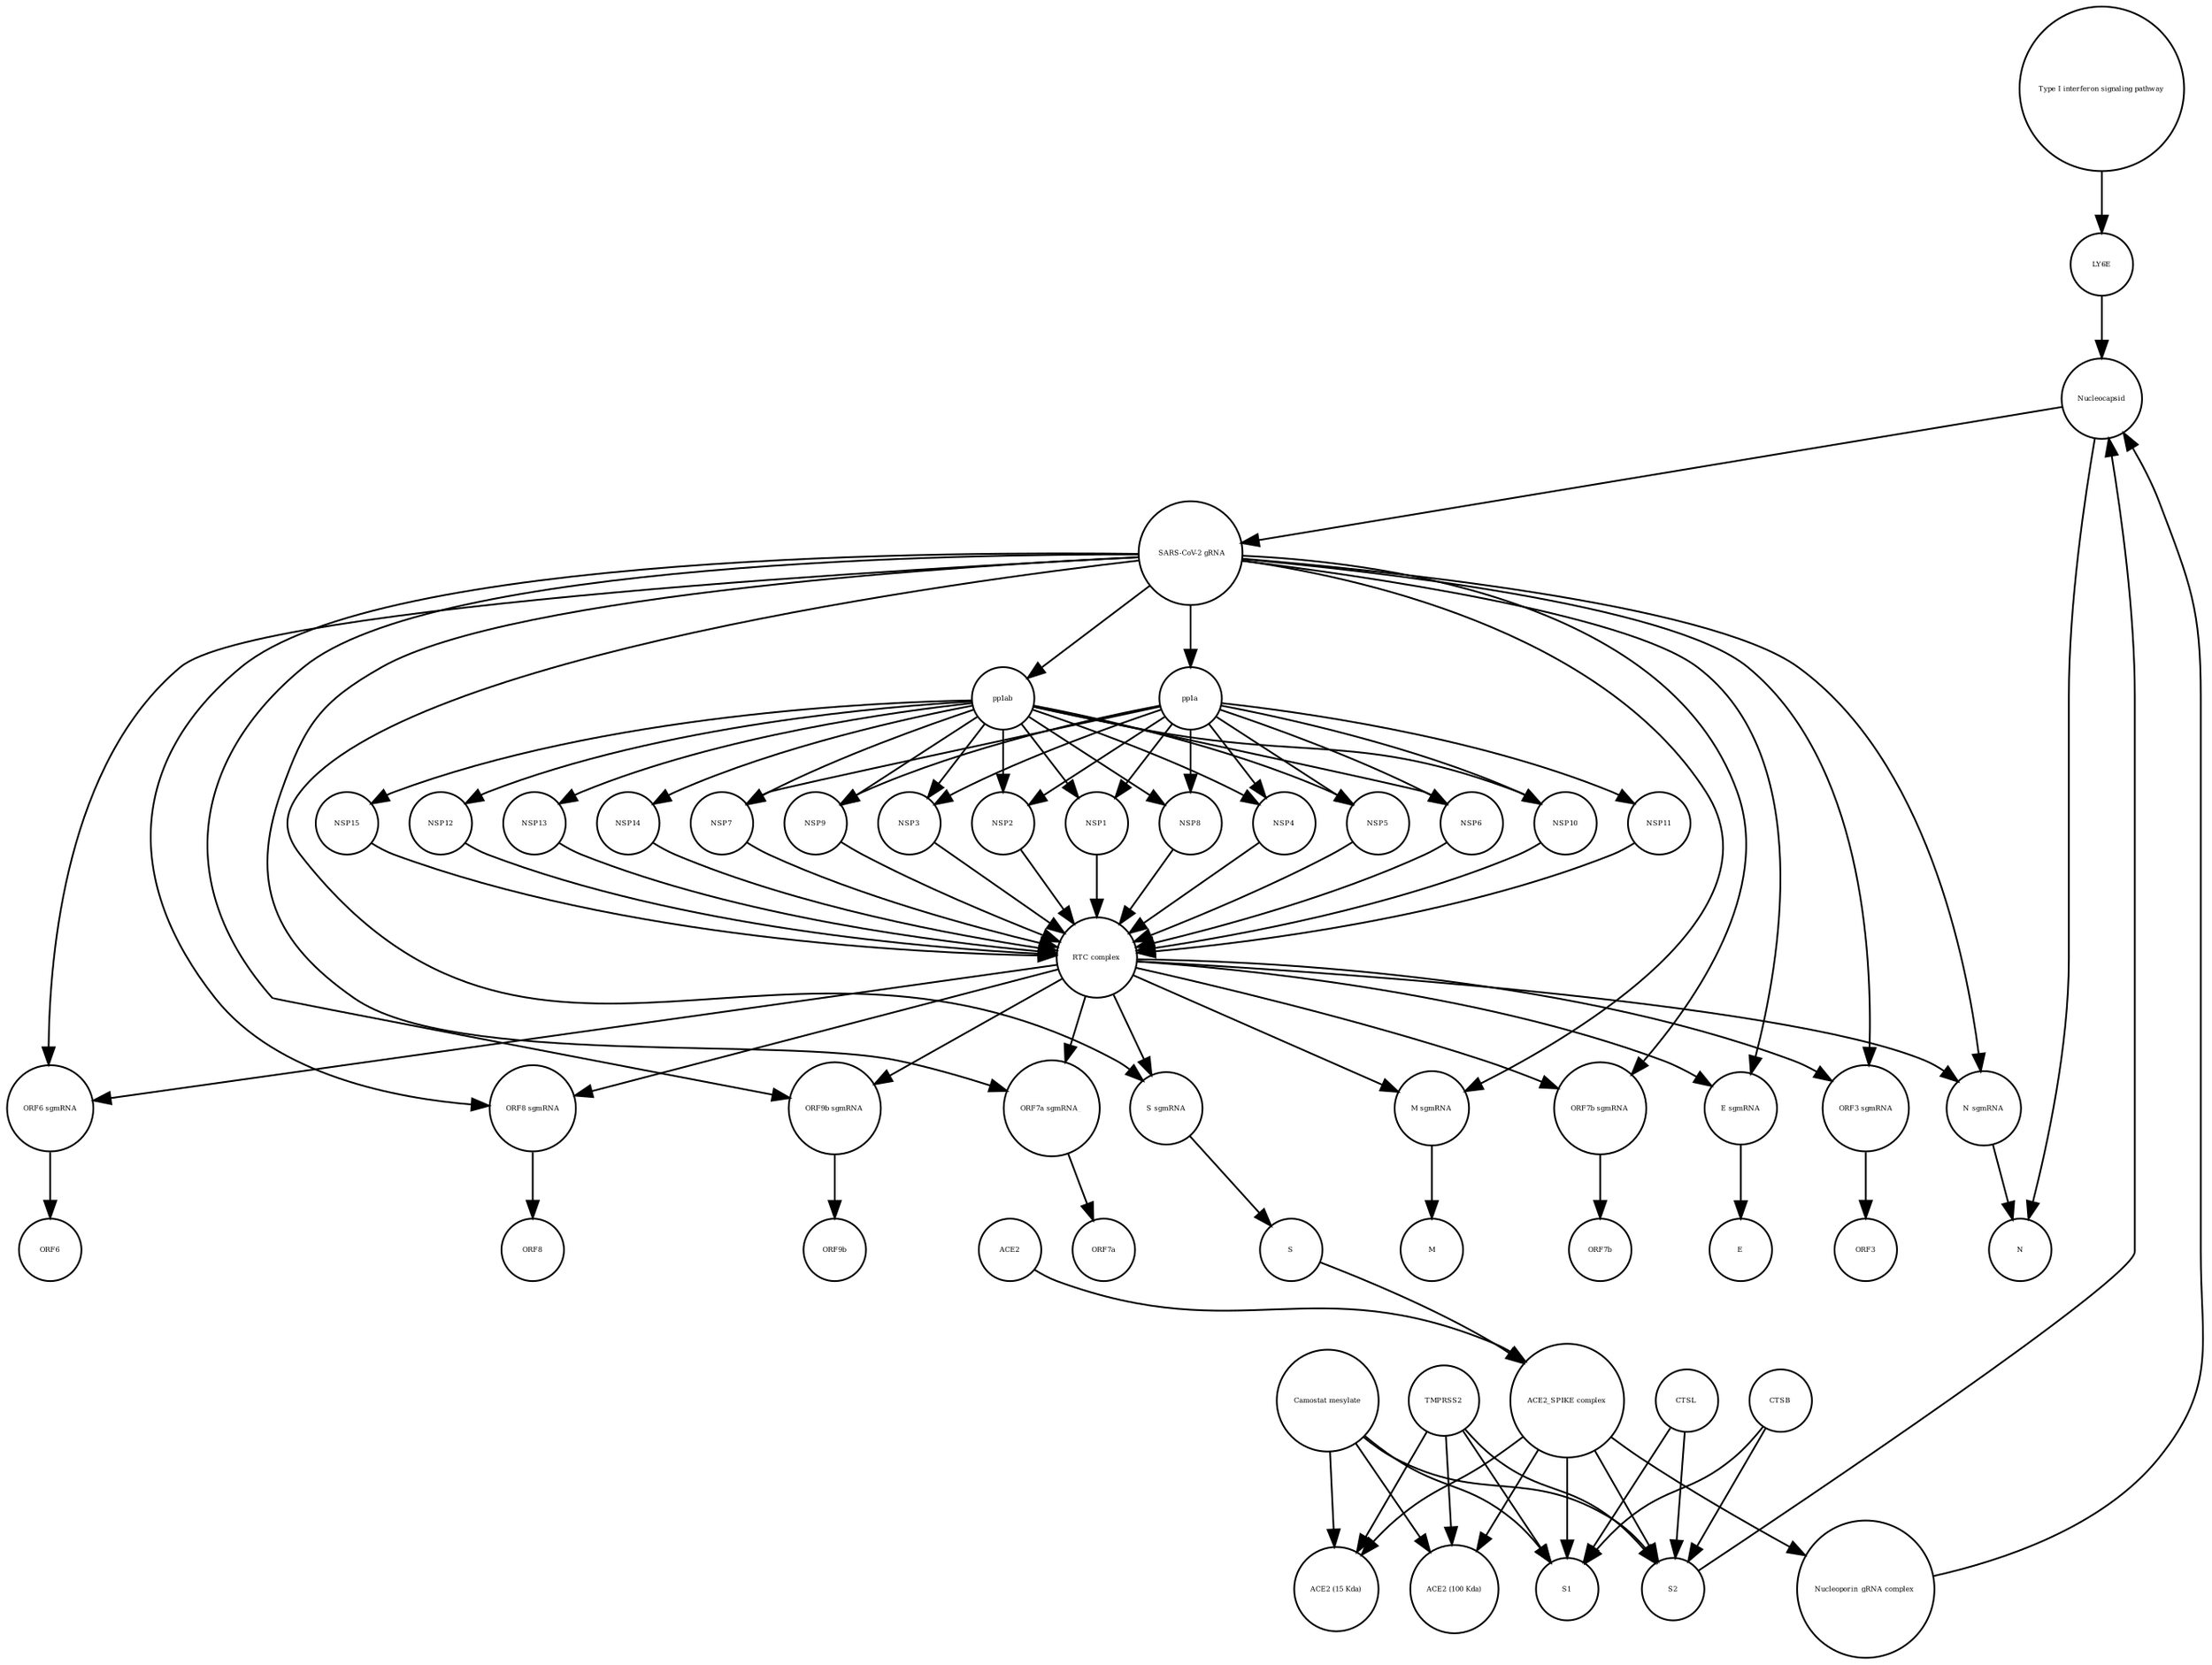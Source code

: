 strict digraph  {
"Type I interferon signaling pathway" [annotation="", bipartite=0, cls=phenotype, fontsize=4, label="Type I interferon signaling pathway", shape=circle];
LY6E [annotation="", bipartite=0, cls=macromolecule, fontsize=4, label=LY6E, shape=circle];
S1 [annotation="", bipartite=0, cls=macromolecule, fontsize=4, label=S1, shape=circle];
"S sgmRNA" [annotation="", bipartite=0, cls="nucleic acid feature", fontsize=4, label="S sgmRNA", shape=circle];
"N sgmRNA" [annotation="", bipartite=0, cls="nucleic acid feature", fontsize=4, label="N sgmRNA", shape=circle];
"ORF8 sgmRNA" [annotation="", bipartite=0, cls="nucleic acid feature", fontsize=4, label="ORF8 sgmRNA", shape=circle];
NSP2 [annotation="", bipartite=0, cls=macromolecule, fontsize=4, label=NSP2, shape=circle];
NSP12 [annotation="", bipartite=0, cls=macromolecule, fontsize=4, label=NSP12, shape=circle];
"ORF9b sgmRNA" [annotation="", bipartite=0, cls="nucleic acid feature", fontsize=4, label="ORF9b sgmRNA", shape=circle];
NSP13 [annotation="", bipartite=0, cls=macromolecule, fontsize=4, label=NSP13, shape=circle];
"ORF7a sgmRNA_" [annotation="", bipartite=0, cls="nucleic acid feature", fontsize=4, label="ORF7a sgmRNA_", shape=circle];
NSP1 [annotation="", bipartite=0, cls=macromolecule, fontsize=4, label=NSP1, shape=circle];
NSP8 [annotation="", bipartite=0, cls=macromolecule, fontsize=4, label=NSP8, shape=circle];
NSP4 [annotation="", bipartite=0, cls=macromolecule, fontsize=4, label=NSP4, shape=circle];
TMPRSS2 [annotation="", bipartite=0, cls=macromolecule, fontsize=4, label=TMPRSS2, shape=circle];
CTSB [annotation="", bipartite=0, cls=macromolecule, fontsize=4, label=CTSB, shape=circle];
NSP5 [annotation="", bipartite=0, cls=macromolecule, fontsize=4, label=NSP5, shape=circle];
NSP11 [annotation="", bipartite=0, cls=macromolecule, fontsize=4, label=NSP11, shape=circle];
"Camostat mesylate" [annotation="urn_miriam_pubchem.compound_2536", bipartite=0, cls="simple chemical", fontsize=4, label="Camostat mesylate", shape=circle];
Nucleocapsid [annotation="", bipartite=0, cls=complex, fontsize=4, label=Nucleocapsid, shape=circle];
S [annotation="", bipartite=0, cls=macromolecule, fontsize=4, label=S, shape=circle];
NSP6 [annotation="", bipartite=0, cls=macromolecule, fontsize=4, label=NSP6, shape=circle];
"M sgmRNA" [annotation="", bipartite=0, cls="nucleic acid feature", fontsize=4, label="M sgmRNA", shape=circle];
ORF6 [annotation="", bipartite=0, cls=macromolecule, fontsize=4, label=ORF6, shape=circle];
ACE2 [annotation="", bipartite=0, cls=macromolecule, fontsize=4, label=ACE2, shape=circle];
"ACE2_SPIKE complex" [annotation="", bipartite=0, cls=complex, fontsize=4, label="ACE2_SPIKE complex", shape=circle];
"ORF7b sgmRNA" [annotation="", bipartite=0, cls="nucleic acid feature", fontsize=4, label="ORF7b sgmRNA", shape=circle];
NSP14 [annotation="", bipartite=0, cls=macromolecule, fontsize=4, label=NSP14, shape=circle];
ORF3 [annotation="", bipartite=0, cls=macromolecule, fontsize=4, label=ORF3, shape=circle];
" SARS-CoV-2 gRNA" [annotation="", bipartite=0, cls="nucleic acid feature", fontsize=4, label=" SARS-CoV-2 gRNA", shape=circle];
ORF9b [annotation="", bipartite=0, cls=macromolecule, fontsize=4, label=ORF9b, shape=circle];
"E sgmRNA" [annotation="", bipartite=0, cls="nucleic acid feature", fontsize=4, label="E sgmRNA", shape=circle];
S2 [annotation="", bipartite=0, cls=macromolecule, fontsize=4, label=S2, shape=circle];
"ACE2 (15 Kda)" [annotation="", bipartite=0, cls=macromolecule, fontsize=4, label="ACE2 (15 Kda)", shape=circle];
"ACE2 (100 Kda)" [annotation="", bipartite=0, cls=macromolecule, fontsize=4, label="ACE2 (100 Kda)", shape=circle];
"ORF3 sgmRNA" [annotation="", bipartite=0, cls="nucleic acid feature", fontsize=4, label="ORF3 sgmRNA", shape=circle];
NSP10 [annotation="", bipartite=0, cls=macromolecule, fontsize=4, label=NSP10, shape=circle];
"RTC complex" [annotation="", bipartite=0, cls=complex, fontsize=4, label="RTC complex", shape=circle];
M [annotation="", bipartite=0, cls=macromolecule, fontsize=4, label=M, shape=circle];
"Nucleoporin_gRNA complex " [annotation="", bipartite=0, cls=complex, fontsize=4, label="Nucleoporin_gRNA complex ", shape=circle];
CTSL [annotation="", bipartite=0, cls=macromolecule, fontsize=4, label=CTSL, shape=circle];
ORF8 [annotation="", bipartite=0, cls=macromolecule, fontsize=4, label=ORF8, shape=circle];
E [annotation="", bipartite=0, cls=macromolecule, fontsize=4, label=E, shape=circle];
NSP15 [annotation="", bipartite=0, cls=macromolecule, fontsize=4, label=NSP15, shape=circle];
pp1ab [annotation="", bipartite=0, cls=macromolecule, fontsize=4, label=pp1ab, shape=circle];
"ORF6 sgmRNA" [annotation="", bipartite=0, cls="nucleic acid feature", fontsize=4, label="ORF6 sgmRNA", shape=circle];
ORF7a [annotation="", bipartite=0, cls=macromolecule, fontsize=4, label=ORF7a, shape=circle];
NSP7 [annotation="", bipartite=0, cls=macromolecule, fontsize=4, label=NSP7, shape=circle];
NSP9 [annotation="", bipartite=0, cls=macromolecule, fontsize=4, label=NSP9, shape=circle];
NSP3 [annotation="", bipartite=0, cls=macromolecule, fontsize=4, label=NSP3, shape=circle];
pp1a [annotation="", bipartite=0, cls=macromolecule, fontsize=4, label=pp1a, shape=circle];
ORF7b [annotation="", bipartite=0, cls=macromolecule, fontsize=4, label=ORF7b, shape=circle];
N [annotation="", bipartite=0, cls=macromolecule, fontsize=4, label=N, shape=circle];
"Type I interferon signaling pathway" -> LY6E  [annotation="", interaction_type=stimulation];
LY6E -> Nucleocapsid  [annotation="urn_miriam_doi_10.1101%2F2020.03.05.979260|urn_miriam_doi_10.1101%2F2020.04.02.021469", interaction_type=inhibition];
"S sgmRNA" -> S  [annotation="", interaction_type=production];
"N sgmRNA" -> N  [annotation="", interaction_type=production];
"ORF8 sgmRNA" -> ORF8  [annotation="", interaction_type=production];
NSP2 -> "RTC complex"  [annotation="", interaction_type=production];
NSP12 -> "RTC complex"  [annotation="", interaction_type=production];
"ORF9b sgmRNA" -> ORF9b  [annotation="", interaction_type=production];
NSP13 -> "RTC complex"  [annotation="", interaction_type=production];
"ORF7a sgmRNA_" -> ORF7a  [annotation="", interaction_type=production];
NSP1 -> "RTC complex"  [annotation="", interaction_type=production];
NSP8 -> "RTC complex"  [annotation="", interaction_type=production];
NSP4 -> "RTC complex"  [annotation="", interaction_type=production];
TMPRSS2 -> S1  [annotation="urn_miriam_pubmed_32142651|urn_miriam_pubmed_32094589|urn_miriam_pubmed_24227843", interaction_type=catalysis];
TMPRSS2 -> S2  [annotation="urn_miriam_pubmed_32142651|urn_miriam_pubmed_32094589|urn_miriam_pubmed_24227843", interaction_type=catalysis];
TMPRSS2 -> "ACE2 (15 Kda)"  [annotation="urn_miriam_pubmed_32142651|urn_miriam_pubmed_32094589|urn_miriam_pubmed_24227843", interaction_type=catalysis];
TMPRSS2 -> "ACE2 (100 Kda)"  [annotation="urn_miriam_pubmed_32142651|urn_miriam_pubmed_32094589|urn_miriam_pubmed_24227843", interaction_type=catalysis];
CTSB -> S1  [annotation=urn_miriam_pubmed_32142651, interaction_type=catalysis];
CTSB -> S2  [annotation=urn_miriam_pubmed_32142651, interaction_type=catalysis];
NSP5 -> "RTC complex"  [annotation="", interaction_type=production];
NSP11 -> "RTC complex"  [annotation="", interaction_type=production];
"Camostat mesylate" -> S1  [annotation="urn_miriam_pubmed_32142651|urn_miriam_pubmed_32094589|urn_miriam_pubmed_24227843", interaction_type=inhibition];
"Camostat mesylate" -> S2  [annotation="urn_miriam_pubmed_32142651|urn_miriam_pubmed_32094589|urn_miriam_pubmed_24227843", interaction_type=inhibition];
"Camostat mesylate" -> "ACE2 (15 Kda)"  [annotation="urn_miriam_pubmed_32142651|urn_miriam_pubmed_32094589|urn_miriam_pubmed_24227843", interaction_type=inhibition];
"Camostat mesylate" -> "ACE2 (100 Kda)"  [annotation="urn_miriam_pubmed_32142651|urn_miriam_pubmed_32094589|urn_miriam_pubmed_24227843", interaction_type=inhibition];
Nucleocapsid -> N  [annotation="", interaction_type=production];
Nucleocapsid -> " SARS-CoV-2 gRNA"  [annotation="", interaction_type=production];
S -> "ACE2_SPIKE complex"  [annotation="", interaction_type=production];
NSP6 -> "RTC complex"  [annotation="", interaction_type=production];
"M sgmRNA" -> M  [annotation="", interaction_type=production];
ACE2 -> "ACE2_SPIKE complex"  [annotation="", interaction_type=production];
"ACE2_SPIKE complex" -> S1  [annotation="", interaction_type=production];
"ACE2_SPIKE complex" -> S2  [annotation="", interaction_type=production];
"ACE2_SPIKE complex" -> "ACE2 (15 Kda)"  [annotation="", interaction_type=production];
"ACE2_SPIKE complex" -> "ACE2 (100 Kda)"  [annotation="", interaction_type=production];
"ACE2_SPIKE complex" -> "Nucleoporin_gRNA complex "  [annotation="urn_miriam_pubmed_32142651|urn_miriam_pubmed_32094589", interaction_type=stimulation];
"ORF7b sgmRNA" -> ORF7b  [annotation="", interaction_type=production];
NSP14 -> "RTC complex"  [annotation="", interaction_type=production];
" SARS-CoV-2 gRNA" -> "S sgmRNA"  [annotation="", interaction_type=production];
" SARS-CoV-2 gRNA" -> "N sgmRNA"  [annotation="", interaction_type=production];
" SARS-CoV-2 gRNA" -> "ORF8 sgmRNA"  [annotation="", interaction_type=production];
" SARS-CoV-2 gRNA" -> "E sgmRNA"  [annotation="", interaction_type=production];
" SARS-CoV-2 gRNA" -> "ORF6 sgmRNA"  [annotation="", interaction_type=production];
" SARS-CoV-2 gRNA" -> "M sgmRNA"  [annotation="", interaction_type=production];
" SARS-CoV-2 gRNA" -> "ORF9b sgmRNA"  [annotation="", interaction_type=production];
" SARS-CoV-2 gRNA" -> "ORF7a sgmRNA_"  [annotation="", interaction_type=production];
" SARS-CoV-2 gRNA" -> "ORF7b sgmRNA"  [annotation="", interaction_type=production];
" SARS-CoV-2 gRNA" -> "ORF3 sgmRNA"  [annotation="", interaction_type=production];
" SARS-CoV-2 gRNA" -> pp1a  [annotation="", interaction_type=production];
" SARS-CoV-2 gRNA" -> pp1ab  [annotation="", interaction_type=production];
"E sgmRNA" -> E  [annotation="", interaction_type=production];
S2 -> Nucleocapsid  [annotation="", interaction_type=stimulation];
"ORF3 sgmRNA" -> ORF3  [annotation="", interaction_type=production];
NSP10 -> "RTC complex"  [annotation="", interaction_type=production];
"RTC complex" -> "S sgmRNA"  [annotation=urn_miriam_pubmed_31226023, interaction_type="necessary stimulation"];
"RTC complex" -> "N sgmRNA"  [annotation=urn_miriam_pubmed_31226023, interaction_type="necessary stimulation"];
"RTC complex" -> "ORF8 sgmRNA"  [annotation=urn_miriam_pubmed_31226023, interaction_type="necessary stimulation"];
"RTC complex" -> "E sgmRNA"  [annotation=urn_miriam_pubmed_31226023, interaction_type="necessary stimulation"];
"RTC complex" -> "ORF6 sgmRNA"  [annotation=urn_miriam_pubmed_31226023, interaction_type="necessary stimulation"];
"RTC complex" -> "ORF9b sgmRNA"  [annotation=urn_miriam_pubmed_31226023, interaction_type="necessary stimulation"];
"RTC complex" -> "M sgmRNA"  [annotation=urn_miriam_pubmed_31226023, interaction_type="necessary stimulation"];
"RTC complex" -> "ORF7a sgmRNA_"  [annotation=urn_miriam_pubmed_31226023, interaction_type="necessary stimulation"];
"RTC complex" -> "ORF7b sgmRNA"  [annotation=urn_miriam_pubmed_31226023, interaction_type="necessary stimulation"];
"RTC complex" -> "ORF3 sgmRNA"  [annotation=urn_miriam_pubmed_31226023, interaction_type="necessary stimulation"];
"Nucleoporin_gRNA complex " -> Nucleocapsid  [annotation="", interaction_type=production];
CTSL -> S1  [annotation=urn_miriam_pubmed_32142651, interaction_type=catalysis];
CTSL -> S2  [annotation=urn_miriam_pubmed_32142651, interaction_type=catalysis];
NSP15 -> "RTC complex"  [annotation="", interaction_type=production];
pp1ab -> NSP10  [annotation=urn_miriam_pubmed_31226023, interaction_type=catalysis];
pp1ab -> NSP2  [annotation=urn_miriam_pubmed_31226023, interaction_type=catalysis];
pp1ab -> NSP6  [annotation=urn_miriam_pubmed_31226023, interaction_type=catalysis];
pp1ab -> NSP15  [annotation=urn_miriam_pubmed_31226023, interaction_type=catalysis];
pp1ab -> NSP13  [annotation=urn_miriam_pubmed_31226023, interaction_type=catalysis];
pp1ab -> NSP12  [annotation=urn_miriam_pubmed_31226023, interaction_type=catalysis];
pp1ab -> NSP7  [annotation=urn_miriam_pubmed_31226023, interaction_type=catalysis];
pp1ab -> NSP9  [annotation=urn_miriam_pubmed_31226023, interaction_type=catalysis];
pp1ab -> NSP3  [annotation=urn_miriam_pubmed_31226023, interaction_type=catalysis];
pp1ab -> NSP1  [annotation=urn_miriam_pubmed_31226023, interaction_type=catalysis];
pp1ab -> NSP8  [annotation=urn_miriam_pubmed_31226023, interaction_type=catalysis];
pp1ab -> NSP4  [annotation=urn_miriam_pubmed_31226023, interaction_type=catalysis];
pp1ab -> NSP14  [annotation=urn_miriam_pubmed_31226023, interaction_type=catalysis];
pp1ab -> NSP5  [annotation=urn_miriam_pubmed_31226023, interaction_type=catalysis];
"ORF6 sgmRNA" -> ORF6  [annotation="", interaction_type=production];
NSP7 -> "RTC complex"  [annotation="", interaction_type=production];
NSP9 -> "RTC complex"  [annotation="", interaction_type=production];
NSP3 -> "RTC complex"  [annotation="", interaction_type=production];
pp1a -> NSP10  [annotation=urn_miriam_pubmed_31226023, interaction_type=catalysis];
pp1a -> NSP2  [annotation=urn_miriam_pubmed_31226023, interaction_type=catalysis];
pp1a -> NSP6  [annotation=urn_miriam_pubmed_31226023, interaction_type=catalysis];
pp1a -> NSP7  [annotation=urn_miriam_pubmed_31226023, interaction_type=catalysis];
pp1a -> NSP9  [annotation=urn_miriam_pubmed_31226023, interaction_type=catalysis];
pp1a -> NSP3  [annotation=urn_miriam_pubmed_31226023, interaction_type=catalysis];
pp1a -> NSP1  [annotation=urn_miriam_pubmed_31226023, interaction_type=catalysis];
pp1a -> NSP8  [annotation=urn_miriam_pubmed_31226023, interaction_type=catalysis];
pp1a -> NSP4  [annotation=urn_miriam_pubmed_31226023, interaction_type=catalysis];
pp1a -> NSP5  [annotation=urn_miriam_pubmed_31226023, interaction_type=catalysis];
pp1a -> NSP11  [annotation=urn_miriam_pubmed_31226023, interaction_type=catalysis];
}
